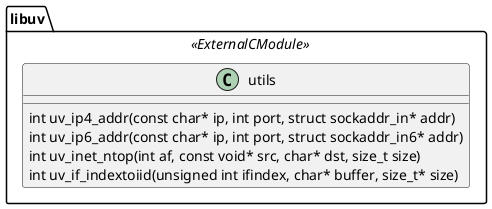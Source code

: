 @startuml deps/libuv/utils
namespace libuv <<ExternalCModule>> {
  class utils {
    int uv_ip4_addr(const char* ip, int port, struct sockaddr_in* addr)
    int uv_ip6_addr(const char* ip, int port, struct sockaddr_in6* addr)
    int uv_inet_ntop(int af, const void* src, char* dst, size_t size)
    int uv_if_indextoiid(unsigned int ifindex, char* buffer, size_t* size)
  }
}
@enduml
